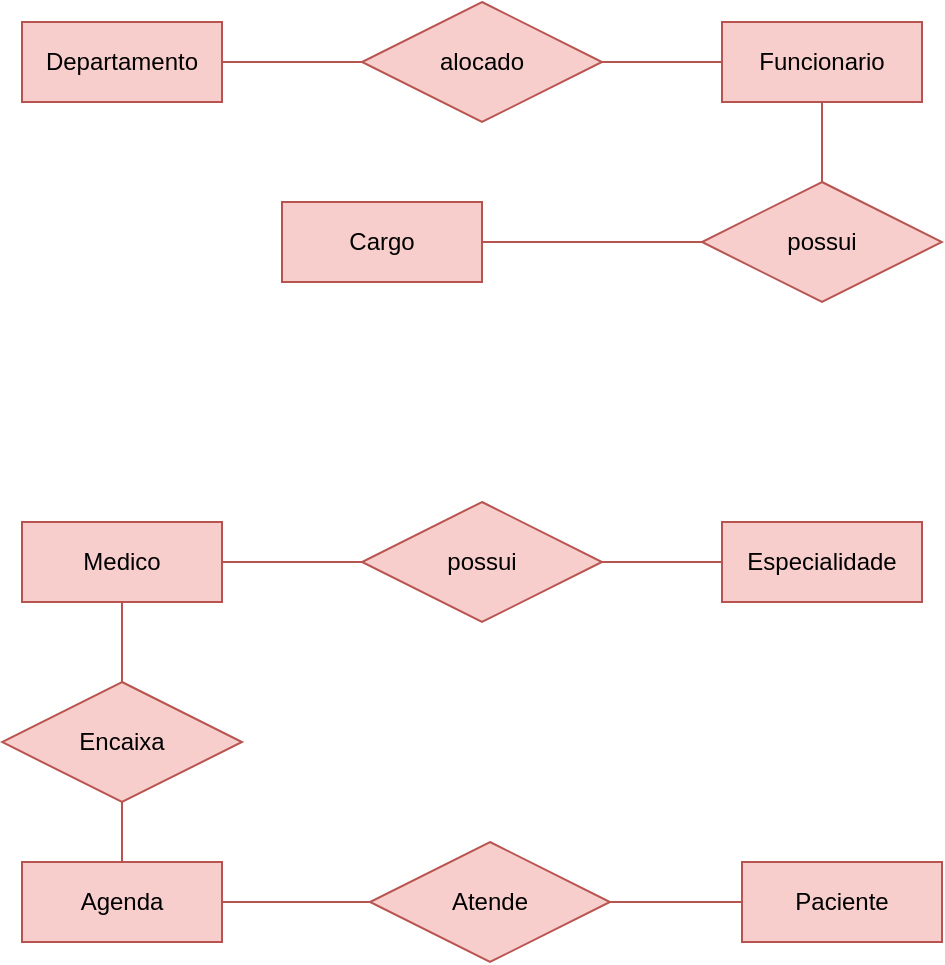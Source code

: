 <mxfile version="26.0.16">
  <diagram name="Página-1" id="yP0Ue-lNkuzbIZUD3Ud7">
    <mxGraphModel dx="872" dy="477" grid="1" gridSize="10" guides="1" tooltips="1" connect="1" arrows="1" fold="1" page="1" pageScale="1" pageWidth="827" pageHeight="1169" math="0" shadow="0">
      <root>
        <mxCell id="0" />
        <mxCell id="1" parent="0" />
        <mxCell id="0Q15iBgOFEZU8QvkFg-S-7" style="edgeStyle=orthogonalEdgeStyle;rounded=0;orthogonalLoop=1;jettySize=auto;html=1;exitX=1;exitY=0.5;exitDx=0;exitDy=0;entryX=0;entryY=0.5;entryDx=0;entryDy=0;endArrow=none;startFill=0;fillColor=#f8cecc;strokeColor=#b85450;" edge="1" parent="1" source="0Q15iBgOFEZU8QvkFg-S-1" target="0Q15iBgOFEZU8QvkFg-S-4">
          <mxGeometry relative="1" as="geometry" />
        </mxCell>
        <mxCell id="0Q15iBgOFEZU8QvkFg-S-1" value="Departamento" style="whiteSpace=wrap;html=1;align=center;fillColor=#f8cecc;strokeColor=#b85450;" vertex="1" parent="1">
          <mxGeometry x="120" y="350" width="100" height="40" as="geometry" />
        </mxCell>
        <mxCell id="0Q15iBgOFEZU8QvkFg-S-9" style="edgeStyle=orthogonalEdgeStyle;rounded=0;orthogonalLoop=1;jettySize=auto;html=1;exitX=0.5;exitY=1;exitDx=0;exitDy=0;entryX=0.5;entryY=0;entryDx=0;entryDy=0;endArrow=none;startFill=0;fillColor=#f8cecc;strokeColor=#b85450;" edge="1" parent="1" source="0Q15iBgOFEZU8QvkFg-S-3" target="0Q15iBgOFEZU8QvkFg-S-5">
          <mxGeometry relative="1" as="geometry" />
        </mxCell>
        <mxCell id="0Q15iBgOFEZU8QvkFg-S-3" value="Funcionario" style="whiteSpace=wrap;html=1;align=center;fillColor=#f8cecc;strokeColor=#b85450;" vertex="1" parent="1">
          <mxGeometry x="470" y="350" width="100" height="40" as="geometry" />
        </mxCell>
        <mxCell id="0Q15iBgOFEZU8QvkFg-S-8" style="edgeStyle=orthogonalEdgeStyle;rounded=0;orthogonalLoop=1;jettySize=auto;html=1;entryX=0;entryY=0.5;entryDx=0;entryDy=0;endArrow=none;startFill=0;fillColor=#f8cecc;strokeColor=#b85450;" edge="1" parent="1" source="0Q15iBgOFEZU8QvkFg-S-4" target="0Q15iBgOFEZU8QvkFg-S-3">
          <mxGeometry relative="1" as="geometry" />
        </mxCell>
        <mxCell id="0Q15iBgOFEZU8QvkFg-S-4" value="alocado" style="shape=rhombus;perimeter=rhombusPerimeter;whiteSpace=wrap;html=1;align=center;fillColor=#f8cecc;strokeColor=#b85450;" vertex="1" parent="1">
          <mxGeometry x="290" y="340" width="120" height="60" as="geometry" />
        </mxCell>
        <mxCell id="0Q15iBgOFEZU8QvkFg-S-10" style="edgeStyle=orthogonalEdgeStyle;rounded=0;orthogonalLoop=1;jettySize=auto;html=1;exitX=0;exitY=0.5;exitDx=0;exitDy=0;entryX=1;entryY=0.5;entryDx=0;entryDy=0;endArrow=none;startFill=0;fillColor=#f8cecc;strokeColor=#b85450;" edge="1" parent="1" source="0Q15iBgOFEZU8QvkFg-S-5" target="0Q15iBgOFEZU8QvkFg-S-6">
          <mxGeometry relative="1" as="geometry" />
        </mxCell>
        <mxCell id="0Q15iBgOFEZU8QvkFg-S-5" value="possui" style="shape=rhombus;perimeter=rhombusPerimeter;whiteSpace=wrap;html=1;align=center;fillColor=#f8cecc;strokeColor=#b85450;" vertex="1" parent="1">
          <mxGeometry x="460" y="430" width="120" height="60" as="geometry" />
        </mxCell>
        <mxCell id="0Q15iBgOFEZU8QvkFg-S-6" value="Cargo" style="whiteSpace=wrap;html=1;align=center;fillColor=#f8cecc;strokeColor=#b85450;" vertex="1" parent="1">
          <mxGeometry x="250" y="440" width="100" height="40" as="geometry" />
        </mxCell>
        <mxCell id="0Q15iBgOFEZU8QvkFg-S-19" style="edgeStyle=orthogonalEdgeStyle;rounded=0;orthogonalLoop=1;jettySize=auto;html=1;exitX=1;exitY=0.5;exitDx=0;exitDy=0;entryX=0;entryY=0.5;entryDx=0;entryDy=0;endArrow=none;startFill=0;fillColor=#f8cecc;strokeColor=#b85450;" edge="1" parent="1" source="0Q15iBgOFEZU8QvkFg-S-11" target="0Q15iBgOFEZU8QvkFg-S-13">
          <mxGeometry relative="1" as="geometry" />
        </mxCell>
        <mxCell id="0Q15iBgOFEZU8QvkFg-S-22" style="edgeStyle=orthogonalEdgeStyle;rounded=0;orthogonalLoop=1;jettySize=auto;html=1;endArrow=none;startFill=0;fillColor=#f8cecc;strokeColor=#b85450;" edge="1" parent="1" source="0Q15iBgOFEZU8QvkFg-S-11" target="0Q15iBgOFEZU8QvkFg-S-15">
          <mxGeometry relative="1" as="geometry" />
        </mxCell>
        <mxCell id="0Q15iBgOFEZU8QvkFg-S-11" value="Medico" style="whiteSpace=wrap;html=1;align=center;fillColor=#f8cecc;strokeColor=#b85450;" vertex="1" parent="1">
          <mxGeometry x="120" y="600" width="100" height="40" as="geometry" />
        </mxCell>
        <mxCell id="0Q15iBgOFEZU8QvkFg-S-20" style="edgeStyle=orthogonalEdgeStyle;rounded=0;orthogonalLoop=1;jettySize=auto;html=1;entryX=0;entryY=0.5;entryDx=0;entryDy=0;endArrow=none;startFill=0;fillColor=#f8cecc;strokeColor=#b85450;" edge="1" parent="1" source="0Q15iBgOFEZU8QvkFg-S-13" target="0Q15iBgOFEZU8QvkFg-S-14">
          <mxGeometry relative="1" as="geometry" />
        </mxCell>
        <mxCell id="0Q15iBgOFEZU8QvkFg-S-13" value="possui" style="shape=rhombus;perimeter=rhombusPerimeter;whiteSpace=wrap;html=1;align=center;fillColor=#f8cecc;strokeColor=#b85450;" vertex="1" parent="1">
          <mxGeometry x="290" y="590" width="120" height="60" as="geometry" />
        </mxCell>
        <mxCell id="0Q15iBgOFEZU8QvkFg-S-14" value="Especialidade" style="whiteSpace=wrap;html=1;align=center;fillColor=#f8cecc;strokeColor=#b85450;" vertex="1" parent="1">
          <mxGeometry x="470" y="600" width="100" height="40" as="geometry" />
        </mxCell>
        <mxCell id="0Q15iBgOFEZU8QvkFg-S-23" style="edgeStyle=orthogonalEdgeStyle;rounded=0;orthogonalLoop=1;jettySize=auto;html=1;endArrow=none;startFill=0;fillColor=#f8cecc;strokeColor=#b85450;" edge="1" parent="1" source="0Q15iBgOFEZU8QvkFg-S-15" target="0Q15iBgOFEZU8QvkFg-S-16">
          <mxGeometry relative="1" as="geometry" />
        </mxCell>
        <mxCell id="0Q15iBgOFEZU8QvkFg-S-15" value="Encaixa" style="shape=rhombus;perimeter=rhombusPerimeter;whiteSpace=wrap;html=1;align=center;fillColor=#f8cecc;strokeColor=#b85450;" vertex="1" parent="1">
          <mxGeometry x="110" y="680" width="120" height="60" as="geometry" />
        </mxCell>
        <mxCell id="0Q15iBgOFEZU8QvkFg-S-24" style="edgeStyle=orthogonalEdgeStyle;rounded=0;orthogonalLoop=1;jettySize=auto;html=1;entryX=0;entryY=0.5;entryDx=0;entryDy=0;endArrow=none;startFill=0;fillColor=#f8cecc;strokeColor=#b85450;" edge="1" parent="1" source="0Q15iBgOFEZU8QvkFg-S-16" target="0Q15iBgOFEZU8QvkFg-S-18">
          <mxGeometry relative="1" as="geometry" />
        </mxCell>
        <mxCell id="0Q15iBgOFEZU8QvkFg-S-16" value="Agenda" style="whiteSpace=wrap;html=1;align=center;fillColor=#f8cecc;strokeColor=#b85450;" vertex="1" parent="1">
          <mxGeometry x="120" y="770" width="100" height="40" as="geometry" />
        </mxCell>
        <mxCell id="0Q15iBgOFEZU8QvkFg-S-26" style="edgeStyle=orthogonalEdgeStyle;rounded=0;orthogonalLoop=1;jettySize=auto;html=1;entryX=0;entryY=0.5;entryDx=0;entryDy=0;endArrow=none;startFill=0;fillColor=#f8cecc;strokeColor=#b85450;" edge="1" parent="1" source="0Q15iBgOFEZU8QvkFg-S-18" target="0Q15iBgOFEZU8QvkFg-S-25">
          <mxGeometry relative="1" as="geometry" />
        </mxCell>
        <mxCell id="0Q15iBgOFEZU8QvkFg-S-18" value="Atende" style="shape=rhombus;perimeter=rhombusPerimeter;whiteSpace=wrap;html=1;align=center;fillColor=#f8cecc;strokeColor=#b85450;" vertex="1" parent="1">
          <mxGeometry x="294" y="760" width="120" height="60" as="geometry" />
        </mxCell>
        <mxCell id="0Q15iBgOFEZU8QvkFg-S-25" value="Paciente" style="whiteSpace=wrap;html=1;align=center;fillColor=#f8cecc;strokeColor=#b85450;" vertex="1" parent="1">
          <mxGeometry x="480" y="770" width="100" height="40" as="geometry" />
        </mxCell>
      </root>
    </mxGraphModel>
  </diagram>
</mxfile>
